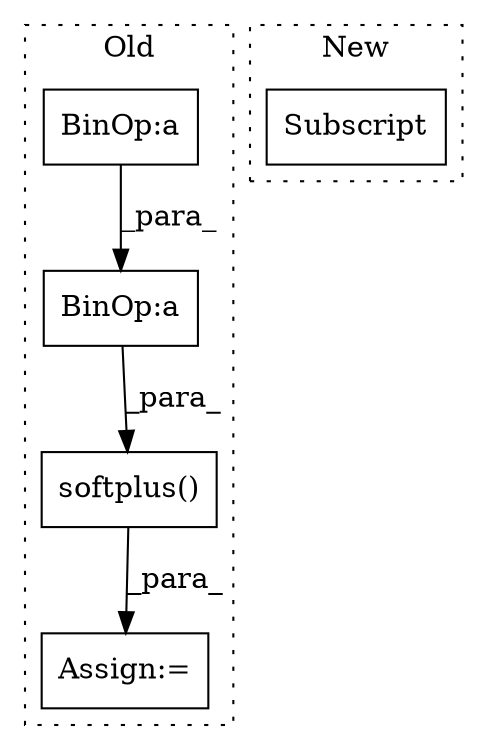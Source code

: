 digraph G {
subgraph cluster0 {
1 [label="softplus()" a="75" s="3193,3238" l="11,1" shape="box"];
3 [label="BinOp:a" a="82" s="3225" l="3" shape="box"];
4 [label="BinOp:a" a="82" s="3166" l="3" shape="box"];
5 [label="Assign:=" a="68" s="3249" l="3" shape="box"];
label = "Old";
style="dotted";
}
subgraph cluster1 {
2 [label="Subscript" a="63" s="4090,0" l="12,0" shape="box"];
label = "New";
style="dotted";
}
1 -> 5 [label="_para_"];
3 -> 1 [label="_para_"];
4 -> 3 [label="_para_"];
}